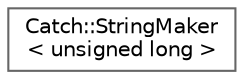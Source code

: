digraph "Graphical Class Hierarchy"
{
 // LATEX_PDF_SIZE
  bgcolor="transparent";
  edge [fontname=Helvetica,fontsize=10,labelfontname=Helvetica,labelfontsize=10];
  node [fontname=Helvetica,fontsize=10,shape=box,height=0.2,width=0.4];
  rankdir="LR";
  Node0 [id="Node000000",label="Catch::StringMaker\l\< unsigned long \>",height=0.2,width=0.4,color="grey40", fillcolor="white", style="filled",URL="$struct_catch_1_1_string_maker_3_01unsigned_01long_01_4.html",tooltip=" "];
}
